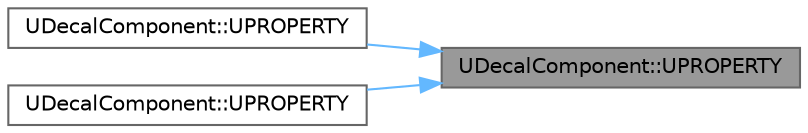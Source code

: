 digraph "UDecalComponent::UPROPERTY"
{
 // INTERACTIVE_SVG=YES
 // LATEX_PDF_SIZE
  bgcolor="transparent";
  edge [fontname=Helvetica,fontsize=10,labelfontname=Helvetica,labelfontsize=10];
  node [fontname=Helvetica,fontsize=10,shape=box,height=0.2,width=0.4];
  rankdir="RL";
  Node1 [id="Node000001",label="UDecalComponent::UPROPERTY",height=0.2,width=0.4,color="gray40", fillcolor="grey60", style="filled", fontcolor="black",tooltip="Decal material."];
  Node1 -> Node2 [id="edge1_Node000001_Node000002",dir="back",color="steelblue1",style="solid",tooltip=" "];
  Node2 [id="Node000002",label="UDecalComponent::UPROPERTY",height=0.2,width=0.4,color="grey40", fillcolor="white", style="filled",URL="$d9/dcd/classUDecalComponent.html#aaf373c8f39d4d42fd684d073c97e4270",tooltip="Decal color, can be accessed using the material Decal Color node."];
  Node1 -> Node3 [id="edge2_Node000001_Node000003",dir="back",color="steelblue1",style="solid",tooltip=" "];
  Node3 [id="Node000003",label="UDecalComponent::UPROPERTY",height=0.2,width=0.4,color="grey40", fillcolor="white", style="filled",URL="$d9/dcd/classUDecalComponent.html#a25640ce92f7b52c6acab380345a42616",tooltip="Decal size in local space (does not include the component scale), technically redundant but there for..."];
}
